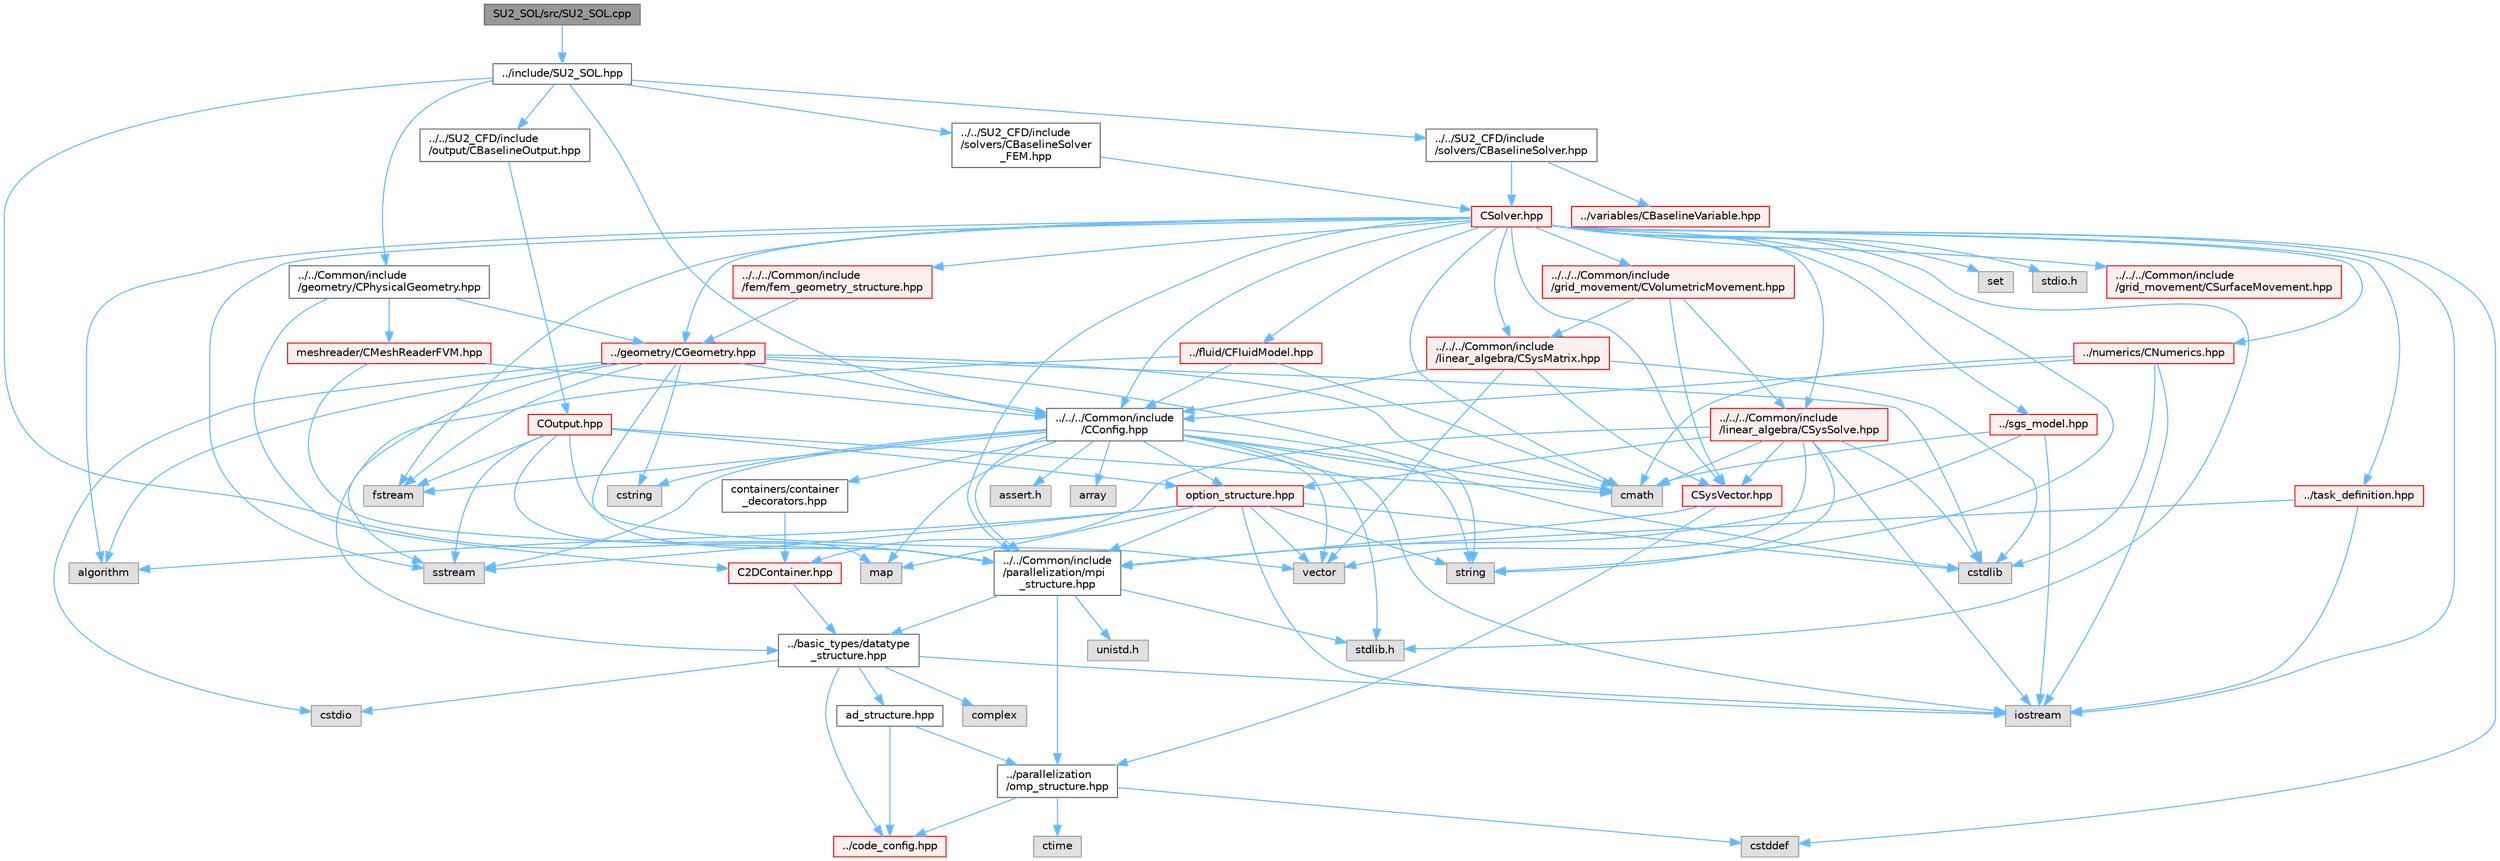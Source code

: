 digraph "SU2_SOL/src/SU2_SOL.cpp"
{
 // LATEX_PDF_SIZE
  bgcolor="transparent";
  edge [fontname=Helvetica,fontsize=10,labelfontname=Helvetica,labelfontsize=10];
  node [fontname=Helvetica,fontsize=10,shape=box,height=0.2,width=0.4];
  Node1 [id="Node000001",label="SU2_SOL/src/SU2_SOL.cpp",height=0.2,width=0.4,color="gray40", fillcolor="grey60", style="filled", fontcolor="black",tooltip="Main file for the solution export/conversion code (SU2_SOL)."];
  Node1 -> Node2 [id="edge1_Node000001_Node000002",color="steelblue1",style="solid",tooltip=" "];
  Node2 [id="Node000002",label="../include/SU2_SOL.hpp",height=0.2,width=0.4,color="grey40", fillcolor="white", style="filled",URL="$SU2__SOL_8hpp.html",tooltip="Headers of the main subroutines of the code SU2_SOL. The subroutines and functions are in the SU2_SOL..."];
  Node2 -> Node3 [id="edge2_Node000002_Node000003",color="steelblue1",style="solid",tooltip=" "];
  Node3 [id="Node000003",label="../../Common/include\l/parallelization/mpi\l_structure.hpp",height=0.2,width=0.4,color="grey40", fillcolor="white", style="filled",URL="$mpi__structure_8hpp.html",tooltip="Headers of the mpi interface for generalized datatypes. The subroutines and functions are in the mpi_..."];
  Node3 -> Node4 [id="edge3_Node000003_Node000004",color="steelblue1",style="solid",tooltip=" "];
  Node4 [id="Node000004",label="stdlib.h",height=0.2,width=0.4,color="grey60", fillcolor="#E0E0E0", style="filled",tooltip=" "];
  Node3 -> Node5 [id="edge4_Node000003_Node000005",color="steelblue1",style="solid",tooltip=" "];
  Node5 [id="Node000005",label="../basic_types/datatype\l_structure.hpp",height=0.2,width=0.4,color="grey40", fillcolor="white", style="filled",URL="$datatype__structure_8hpp.html",tooltip="Headers for generalized datatypes, defines an interface for AD types."];
  Node5 -> Node6 [id="edge5_Node000005_Node000006",color="steelblue1",style="solid",tooltip=" "];
  Node6 [id="Node000006",label="iostream",height=0.2,width=0.4,color="grey60", fillcolor="#E0E0E0", style="filled",tooltip=" "];
  Node5 -> Node7 [id="edge6_Node000005_Node000007",color="steelblue1",style="solid",tooltip=" "];
  Node7 [id="Node000007",label="complex",height=0.2,width=0.4,color="grey60", fillcolor="#E0E0E0", style="filled",tooltip=" "];
  Node5 -> Node8 [id="edge7_Node000005_Node000008",color="steelblue1",style="solid",tooltip=" "];
  Node8 [id="Node000008",label="cstdio",height=0.2,width=0.4,color="grey60", fillcolor="#E0E0E0", style="filled",tooltip=" "];
  Node5 -> Node9 [id="edge8_Node000005_Node000009",color="steelblue1",style="solid",tooltip=" "];
  Node9 [id="Node000009",label="../code_config.hpp",height=0.2,width=0.4,color="red", fillcolor="#FFF0F0", style="filled",URL="$code__config_8hpp.html",tooltip="Header file for collecting common macros, definitions and type configurations."];
  Node5 -> Node11 [id="edge9_Node000005_Node000011",color="steelblue1",style="solid",tooltip=" "];
  Node11 [id="Node000011",label="ad_structure.hpp",height=0.2,width=0.4,color="grey40", fillcolor="white", style="filled",URL="$ad__structure_8hpp.html",tooltip="Main routines for the algorithmic differentiation (AD) structure."];
  Node11 -> Node9 [id="edge10_Node000011_Node000009",color="steelblue1",style="solid",tooltip=" "];
  Node11 -> Node12 [id="edge11_Node000011_Node000012",color="steelblue1",style="solid",tooltip=" "];
  Node12 [id="Node000012",label="../parallelization\l/omp_structure.hpp",height=0.2,width=0.4,color="grey40", fillcolor="white", style="filled",URL="$omp__structure_8hpp.html",tooltip="OpenMP interface header, provides compatibility functions if the code is built without OpenMP support..."];
  Node12 -> Node13 [id="edge12_Node000012_Node000013",color="steelblue1",style="solid",tooltip=" "];
  Node13 [id="Node000013",label="cstddef",height=0.2,width=0.4,color="grey60", fillcolor="#E0E0E0", style="filled",tooltip=" "];
  Node12 -> Node9 [id="edge13_Node000012_Node000009",color="steelblue1",style="solid",tooltip=" "];
  Node12 -> Node14 [id="edge14_Node000012_Node000014",color="steelblue1",style="solid",tooltip=" "];
  Node14 [id="Node000014",label="ctime",height=0.2,width=0.4,color="grey60", fillcolor="#E0E0E0", style="filled",tooltip=" "];
  Node3 -> Node15 [id="edge15_Node000003_Node000015",color="steelblue1",style="solid",tooltip=" "];
  Node15 [id="Node000015",label="unistd.h",height=0.2,width=0.4,color="grey60", fillcolor="#E0E0E0", style="filled",tooltip=" "];
  Node3 -> Node12 [id="edge16_Node000003_Node000012",color="steelblue1",style="solid",tooltip=" "];
  Node2 -> Node16 [id="edge17_Node000002_Node000016",color="steelblue1",style="solid",tooltip=" "];
  Node16 [id="Node000016",label="../../SU2_CFD/include\l/solvers/CBaselineSolver.hpp",height=0.2,width=0.4,color="grey40", fillcolor="white", style="filled",URL="$CBaselineSolver_8hpp.html",tooltip=" "];
  Node16 -> Node17 [id="edge18_Node000016_Node000017",color="steelblue1",style="solid",tooltip=" "];
  Node17 [id="Node000017",label="CSolver.hpp",height=0.2,width=0.4,color="red", fillcolor="#FFF0F0", style="filled",URL="$CSolver_8hpp.html",tooltip="Headers of the CSolver class which is inherited by all of the other solvers."];
  Node17 -> Node3 [id="edge19_Node000017_Node000003",color="steelblue1",style="solid",tooltip=" "];
  Node17 -> Node18 [id="edge20_Node000017_Node000018",color="steelblue1",style="solid",tooltip=" "];
  Node18 [id="Node000018",label="cmath",height=0.2,width=0.4,color="grey60", fillcolor="#E0E0E0", style="filled",tooltip=" "];
  Node17 -> Node13 [id="edge21_Node000017_Node000013",color="steelblue1",style="solid",tooltip=" "];
  Node17 -> Node19 [id="edge22_Node000017_Node000019",color="steelblue1",style="solid",tooltip=" "];
  Node19 [id="Node000019",label="string",height=0.2,width=0.4,color="grey60", fillcolor="#E0E0E0", style="filled",tooltip=" "];
  Node17 -> Node20 [id="edge23_Node000017_Node000020",color="steelblue1",style="solid",tooltip=" "];
  Node20 [id="Node000020",label="fstream",height=0.2,width=0.4,color="grey60", fillcolor="#E0E0E0", style="filled",tooltip=" "];
  Node17 -> Node21 [id="edge24_Node000017_Node000021",color="steelblue1",style="solid",tooltip=" "];
  Node21 [id="Node000021",label="sstream",height=0.2,width=0.4,color="grey60", fillcolor="#E0E0E0", style="filled",tooltip=" "];
  Node17 -> Node22 [id="edge25_Node000017_Node000022",color="steelblue1",style="solid",tooltip=" "];
  Node22 [id="Node000022",label="algorithm",height=0.2,width=0.4,color="grey60", fillcolor="#E0E0E0", style="filled",tooltip=" "];
  Node17 -> Node6 [id="edge26_Node000017_Node000006",color="steelblue1",style="solid",tooltip=" "];
  Node17 -> Node23 [id="edge27_Node000017_Node000023",color="steelblue1",style="solid",tooltip=" "];
  Node23 [id="Node000023",label="set",height=0.2,width=0.4,color="grey60", fillcolor="#E0E0E0", style="filled",tooltip=" "];
  Node17 -> Node4 [id="edge28_Node000017_Node000004",color="steelblue1",style="solid",tooltip=" "];
  Node17 -> Node24 [id="edge29_Node000017_Node000024",color="steelblue1",style="solid",tooltip=" "];
  Node24 [id="Node000024",label="stdio.h",height=0.2,width=0.4,color="grey60", fillcolor="#E0E0E0", style="filled",tooltip=" "];
  Node17 -> Node25 [id="edge30_Node000017_Node000025",color="steelblue1",style="solid",tooltip=" "];
  Node25 [id="Node000025",label="../fluid/CFluidModel.hpp",height=0.2,width=0.4,color="red", fillcolor="#FFF0F0", style="filled",URL="$CFluidModel_8hpp.html",tooltip="Defines the main fluid model class for thermophysical properties."];
  Node25 -> Node18 [id="edge31_Node000025_Node000018",color="steelblue1",style="solid",tooltip=" "];
  Node25 -> Node27 [id="edge32_Node000025_Node000027",color="steelblue1",style="solid",tooltip=" "];
  Node27 [id="Node000027",label="../../../Common/include\l/CConfig.hpp",height=0.2,width=0.4,color="grey40", fillcolor="white", style="filled",URL="$CConfig_8hpp.html",tooltip="All the information about the definition of the physical problem. The subroutines and functions are i..."];
  Node27 -> Node3 [id="edge33_Node000027_Node000003",color="steelblue1",style="solid",tooltip=" "];
  Node27 -> Node6 [id="edge34_Node000027_Node000006",color="steelblue1",style="solid",tooltip=" "];
  Node27 -> Node28 [id="edge35_Node000027_Node000028",color="steelblue1",style="solid",tooltip=" "];
  Node28 [id="Node000028",label="cstdlib",height=0.2,width=0.4,color="grey60", fillcolor="#E0E0E0", style="filled",tooltip=" "];
  Node27 -> Node20 [id="edge36_Node000027_Node000020",color="steelblue1",style="solid",tooltip=" "];
  Node27 -> Node21 [id="edge37_Node000027_Node000021",color="steelblue1",style="solid",tooltip=" "];
  Node27 -> Node19 [id="edge38_Node000027_Node000019",color="steelblue1",style="solid",tooltip=" "];
  Node27 -> Node29 [id="edge39_Node000027_Node000029",color="steelblue1",style="solid",tooltip=" "];
  Node29 [id="Node000029",label="cstring",height=0.2,width=0.4,color="grey60", fillcolor="#E0E0E0", style="filled",tooltip=" "];
  Node27 -> Node30 [id="edge40_Node000027_Node000030",color="steelblue1",style="solid",tooltip=" "];
  Node30 [id="Node000030",label="vector",height=0.2,width=0.4,color="grey60", fillcolor="#E0E0E0", style="filled",tooltip=" "];
  Node27 -> Node31 [id="edge41_Node000027_Node000031",color="steelblue1",style="solid",tooltip=" "];
  Node31 [id="Node000031",label="array",height=0.2,width=0.4,color="grey60", fillcolor="#E0E0E0", style="filled",tooltip=" "];
  Node27 -> Node4 [id="edge42_Node000027_Node000004",color="steelblue1",style="solid",tooltip=" "];
  Node27 -> Node18 [id="edge43_Node000027_Node000018",color="steelblue1",style="solid",tooltip=" "];
  Node27 -> Node32 [id="edge44_Node000027_Node000032",color="steelblue1",style="solid",tooltip=" "];
  Node32 [id="Node000032",label="map",height=0.2,width=0.4,color="grey60", fillcolor="#E0E0E0", style="filled",tooltip=" "];
  Node27 -> Node33 [id="edge45_Node000027_Node000033",color="steelblue1",style="solid",tooltip=" "];
  Node33 [id="Node000033",label="assert.h",height=0.2,width=0.4,color="grey60", fillcolor="#E0E0E0", style="filled",tooltip=" "];
  Node27 -> Node34 [id="edge46_Node000027_Node000034",color="steelblue1",style="solid",tooltip=" "];
  Node34 [id="Node000034",label="option_structure.hpp",height=0.2,width=0.4,color="red", fillcolor="#FFF0F0", style="filled",URL="$option__structure_8hpp.html",tooltip="Defines classes for referencing options for easy input in CConfig."];
  Node34 -> Node3 [id="edge47_Node000034_Node000003",color="steelblue1",style="solid",tooltip=" "];
  Node34 -> Node6 [id="edge48_Node000034_Node000006",color="steelblue1",style="solid",tooltip=" "];
  Node34 -> Node21 [id="edge49_Node000034_Node000021",color="steelblue1",style="solid",tooltip=" "];
  Node34 -> Node19 [id="edge50_Node000034_Node000019",color="steelblue1",style="solid",tooltip=" "];
  Node34 -> Node30 [id="edge51_Node000034_Node000030",color="steelblue1",style="solid",tooltip=" "];
  Node34 -> Node32 [id="edge52_Node000034_Node000032",color="steelblue1",style="solid",tooltip=" "];
  Node34 -> Node28 [id="edge53_Node000034_Node000028",color="steelblue1",style="solid",tooltip=" "];
  Node34 -> Node22 [id="edge54_Node000034_Node000022",color="steelblue1",style="solid",tooltip=" "];
  Node27 -> Node36 [id="edge55_Node000027_Node000036",color="steelblue1",style="solid",tooltip=" "];
  Node36 [id="Node000036",label="containers/container\l_decorators.hpp",height=0.2,width=0.4,color="grey40", fillcolor="white", style="filled",URL="$container__decorators_8hpp.html",tooltip="Collection of small classes that decorate C2DContainer to augment its functionality,..."];
  Node36 -> Node37 [id="edge56_Node000036_Node000037",color="steelblue1",style="solid",tooltip=" "];
  Node37 [id="Node000037",label="C2DContainer.hpp",height=0.2,width=0.4,color="red", fillcolor="#FFF0F0", style="filled",URL="$C2DContainer_8hpp.html",tooltip="A templated vector/matrix object."];
  Node37 -> Node5 [id="edge57_Node000037_Node000005",color="steelblue1",style="solid",tooltip=" "];
  Node25 -> Node5 [id="edge58_Node000025_Node000005",color="steelblue1",style="solid",tooltip=" "];
  Node17 -> Node49 [id="edge59_Node000017_Node000049",color="steelblue1",style="solid",tooltip=" "];
  Node49 [id="Node000049",label="../task_definition.hpp",height=0.2,width=0.4,color="red", fillcolor="#FFF0F0", style="filled",URL="$task__definition_8hpp.html",tooltip="Header of the task definition class for the SU2 solvers."];
  Node49 -> Node3 [id="edge60_Node000049_Node000003",color="steelblue1",style="solid",tooltip=" "];
  Node49 -> Node6 [id="edge61_Node000049_Node000006",color="steelblue1",style="solid",tooltip=" "];
  Node17 -> Node51 [id="edge62_Node000017_Node000051",color="steelblue1",style="solid",tooltip=" "];
  Node51 [id="Node000051",label="../numerics/CNumerics.hpp",height=0.2,width=0.4,color="red", fillcolor="#FFF0F0", style="filled",URL="$CNumerics_8hpp.html",tooltip="Declaration of the base numerics class, the implementation is in the CNumerics.cpp file."];
  Node51 -> Node18 [id="edge63_Node000051_Node000018",color="steelblue1",style="solid",tooltip=" "];
  Node51 -> Node6 [id="edge64_Node000051_Node000006",color="steelblue1",style="solid",tooltip=" "];
  Node51 -> Node28 [id="edge65_Node000051_Node000028",color="steelblue1",style="solid",tooltip=" "];
  Node51 -> Node27 [id="edge66_Node000051_Node000027",color="steelblue1",style="solid",tooltip=" "];
  Node17 -> Node54 [id="edge67_Node000017_Node000054",color="steelblue1",style="solid",tooltip=" "];
  Node54 [id="Node000054",label="../sgs_model.hpp",height=0.2,width=0.4,color="red", fillcolor="#FFF0F0", style="filled",URL="$sgs__model_8hpp.html",tooltip="Headers of the LES subgrid scale models of the SU2 solvers."];
  Node54 -> Node3 [id="edge68_Node000054_Node000003",color="steelblue1",style="solid",tooltip=" "];
  Node54 -> Node6 [id="edge69_Node000054_Node000006",color="steelblue1",style="solid",tooltip=" "];
  Node54 -> Node18 [id="edge70_Node000054_Node000018",color="steelblue1",style="solid",tooltip=" "];
  Node17 -> Node56 [id="edge71_Node000017_Node000056",color="steelblue1",style="solid",tooltip=" "];
  Node56 [id="Node000056",label="../../../Common/include\l/fem/fem_geometry_structure.hpp",height=0.2,width=0.4,color="red", fillcolor="#FFF0F0", style="filled",URL="$fem__geometry__structure_8hpp.html",tooltip="Headers of the main subroutines for creating the geometrical structure for the FEM solver...."];
  Node56 -> Node57 [id="edge72_Node000056_Node000057",color="steelblue1",style="solid",tooltip=" "];
  Node57 [id="Node000057",label="../geometry/CGeometry.hpp",height=0.2,width=0.4,color="red", fillcolor="#FFF0F0", style="filled",URL="$CGeometry_8hpp.html",tooltip="Headers of the main subroutines for creating the geometrical structure. The subroutines and functions..."];
  Node57 -> Node3 [id="edge73_Node000057_Node000003",color="steelblue1",style="solid",tooltip=" "];
  Node57 -> Node19 [id="edge74_Node000057_Node000019",color="steelblue1",style="solid",tooltip=" "];
  Node57 -> Node20 [id="edge75_Node000057_Node000020",color="steelblue1",style="solid",tooltip=" "];
  Node57 -> Node21 [id="edge76_Node000057_Node000021",color="steelblue1",style="solid",tooltip=" "];
  Node57 -> Node18 [id="edge77_Node000057_Node000018",color="steelblue1",style="solid",tooltip=" "];
  Node57 -> Node22 [id="edge78_Node000057_Node000022",color="steelblue1",style="solid",tooltip=" "];
  Node57 -> Node29 [id="edge79_Node000057_Node000029",color="steelblue1",style="solid",tooltip=" "];
  Node57 -> Node8 [id="edge80_Node000057_Node000008",color="steelblue1",style="solid",tooltip=" "];
  Node57 -> Node28 [id="edge81_Node000057_Node000028",color="steelblue1",style="solid",tooltip=" "];
  Node57 -> Node27 [id="edge82_Node000057_Node000027",color="steelblue1",style="solid",tooltip=" "];
  Node17 -> Node57 [id="edge83_Node000017_Node000057",color="steelblue1",style="solid",tooltip=" "];
  Node17 -> Node27 [id="edge84_Node000017_Node000027",color="steelblue1",style="solid",tooltip=" "];
  Node17 -> Node76 [id="edge85_Node000017_Node000076",color="steelblue1",style="solid",tooltip=" "];
  Node76 [id="Node000076",label="../../../Common/include\l/linear_algebra/CSysMatrix.hpp",height=0.2,width=0.4,color="red", fillcolor="#FFF0F0", style="filled",URL="$CSysMatrix_8hpp.html",tooltip="Declaration of the block-sparse matrix class. The implemtation is in CSysMatrix.cpp."];
  Node76 -> Node27 [id="edge86_Node000076_Node000027",color="steelblue1",style="solid",tooltip=" "];
  Node76 -> Node77 [id="edge87_Node000076_Node000077",color="steelblue1",style="solid",tooltip=" "];
  Node77 [id="Node000077",label="CSysVector.hpp",height=0.2,width=0.4,color="red", fillcolor="#FFF0F0", style="filled",URL="$CSysVector_8hpp.html",tooltip="Declararion and inlines of the vector class used in the solution of large, distributed,..."];
  Node77 -> Node3 [id="edge88_Node000077_Node000003",color="steelblue1",style="solid",tooltip=" "];
  Node77 -> Node12 [id="edge89_Node000077_Node000012",color="steelblue1",style="solid",tooltip=" "];
  Node76 -> Node28 [id="edge90_Node000076_Node000028",color="steelblue1",style="solid",tooltip=" "];
  Node76 -> Node30 [id="edge91_Node000076_Node000030",color="steelblue1",style="solid",tooltip=" "];
  Node17 -> Node77 [id="edge92_Node000017_Node000077",color="steelblue1",style="solid",tooltip=" "];
  Node17 -> Node80 [id="edge93_Node000017_Node000080",color="steelblue1",style="solid",tooltip=" "];
  Node80 [id="Node000080",label="../../../Common/include\l/linear_algebra/CSysSolve.hpp",height=0.2,width=0.4,color="red", fillcolor="#FFF0F0", style="filled",URL="$CSysSolve_8hpp.html",tooltip="Headers for the classes related to linear solvers (CG, FGMRES, etc) The subroutines and functions are..."];
  Node80 -> Node37 [id="edge94_Node000080_Node000037",color="steelblue1",style="solid",tooltip=" "];
  Node80 -> Node18 [id="edge95_Node000080_Node000018",color="steelblue1",style="solid",tooltip=" "];
  Node80 -> Node30 [id="edge96_Node000080_Node000030",color="steelblue1",style="solid",tooltip=" "];
  Node80 -> Node6 [id="edge97_Node000080_Node000006",color="steelblue1",style="solid",tooltip=" "];
  Node80 -> Node28 [id="edge98_Node000080_Node000028",color="steelblue1",style="solid",tooltip=" "];
  Node80 -> Node19 [id="edge99_Node000080_Node000019",color="steelblue1",style="solid",tooltip=" "];
  Node80 -> Node77 [id="edge100_Node000080_Node000077",color="steelblue1",style="solid",tooltip=" "];
  Node80 -> Node34 [id="edge101_Node000080_Node000034",color="steelblue1",style="solid",tooltip=" "];
  Node17 -> Node82 [id="edge102_Node000017_Node000082",color="steelblue1",style="solid",tooltip=" "];
  Node82 [id="Node000082",label="../../../Common/include\l/grid_movement/CSurfaceMovement.hpp",height=0.2,width=0.4,color="red", fillcolor="#FFF0F0", style="filled",URL="$CSurfaceMovement_8hpp.html",tooltip="Headers of the CSurfaceMovement class."];
  Node17 -> Node86 [id="edge103_Node000017_Node000086",color="steelblue1",style="solid",tooltip=" "];
  Node86 [id="Node000086",label="../../../Common/include\l/grid_movement/CVolumetricMovement.hpp",height=0.2,width=0.4,color="red", fillcolor="#FFF0F0", style="filled",URL="$CVolumetricMovement_8hpp.html",tooltip="Headers of the CVolumetricMovement class."];
  Node86 -> Node76 [id="edge104_Node000086_Node000076",color="steelblue1",style="solid",tooltip=" "];
  Node86 -> Node77 [id="edge105_Node000086_Node000077",color="steelblue1",style="solid",tooltip=" "];
  Node86 -> Node80 [id="edge106_Node000086_Node000080",color="steelblue1",style="solid",tooltip=" "];
  Node16 -> Node90 [id="edge107_Node000016_Node000090",color="steelblue1",style="solid",tooltip=" "];
  Node90 [id="Node000090",label="../variables/CBaselineVariable.hpp",height=0.2,width=0.4,color="red", fillcolor="#FFF0F0", style="filled",URL="$CBaselineVariable_8hpp.html",tooltip="Main class for defining the variables of a baseline solution from a restart file (for output)."];
  Node2 -> Node91 [id="edge108_Node000002_Node000091",color="steelblue1",style="solid",tooltip=" "];
  Node91 [id="Node000091",label="../../SU2_CFD/include\l/solvers/CBaselineSolver\l_FEM.hpp",height=0.2,width=0.4,color="grey40", fillcolor="white", style="filled",URL="$CBaselineSolver__FEM_8hpp.html",tooltip=" "];
  Node91 -> Node17 [id="edge109_Node000091_Node000017",color="steelblue1",style="solid",tooltip=" "];
  Node2 -> Node92 [id="edge110_Node000002_Node000092",color="steelblue1",style="solid",tooltip=" "];
  Node92 [id="Node000092",label="../../SU2_CFD/include\l/output/CBaselineOutput.hpp",height=0.2,width=0.4,color="grey40", fillcolor="white", style="filled",URL="$CBaselineOutput_8hpp.html",tooltip="Headers of the baseline output."];
  Node92 -> Node93 [id="edge111_Node000092_Node000093",color="steelblue1",style="solid",tooltip=" "];
  Node93 [id="Node000093",label="COutput.hpp",height=0.2,width=0.4,color="red", fillcolor="#FFF0F0", style="filled",URL="$COutput_8hpp.html",tooltip="Headers of the output class."];
  Node93 -> Node20 [id="edge112_Node000093_Node000020",color="steelblue1",style="solid",tooltip=" "];
  Node93 -> Node18 [id="edge113_Node000093_Node000018",color="steelblue1",style="solid",tooltip=" "];
  Node93 -> Node32 [id="edge114_Node000093_Node000032",color="steelblue1",style="solid",tooltip=" "];
  Node93 -> Node21 [id="edge115_Node000093_Node000021",color="steelblue1",style="solid",tooltip=" "];
  Node93 -> Node30 [id="edge116_Node000093_Node000030",color="steelblue1",style="solid",tooltip=" "];
  Node93 -> Node34 [id="edge117_Node000093_Node000034",color="steelblue1",style="solid",tooltip=" "];
  Node2 -> Node99 [id="edge118_Node000002_Node000099",color="steelblue1",style="solid",tooltip=" "];
  Node99 [id="Node000099",label="../../Common/include\l/geometry/CPhysicalGeometry.hpp",height=0.2,width=0.4,color="grey40", fillcolor="white", style="filled",URL="$CPhysicalGeometry_8hpp.html",tooltip="Headers of the physical geometry class used to read meshes from file."];
  Node99 -> Node57 [id="edge119_Node000099_Node000057",color="steelblue1",style="solid",tooltip=" "];
  Node99 -> Node100 [id="edge120_Node000099_Node000100",color="steelblue1",style="solid",tooltip=" "];
  Node100 [id="Node000100",label="meshreader/CMeshReaderFVM.hpp",height=0.2,width=0.4,color="red", fillcolor="#FFF0F0", style="filled",URL="$CMeshReaderFVM_8hpp.html",tooltip="Header file for the class CMeshReaderFVM. The implementations are in the CMeshReaderFVM...."];
  Node100 -> Node3 [id="edge121_Node000100_Node000003",color="steelblue1",style="solid",tooltip=" "];
  Node100 -> Node27 [id="edge122_Node000100_Node000027",color="steelblue1",style="solid",tooltip=" "];
  Node99 -> Node37 [id="edge123_Node000099_Node000037",color="steelblue1",style="solid",tooltip=" "];
  Node2 -> Node27 [id="edge124_Node000002_Node000027",color="steelblue1",style="solid",tooltip=" "];
}
